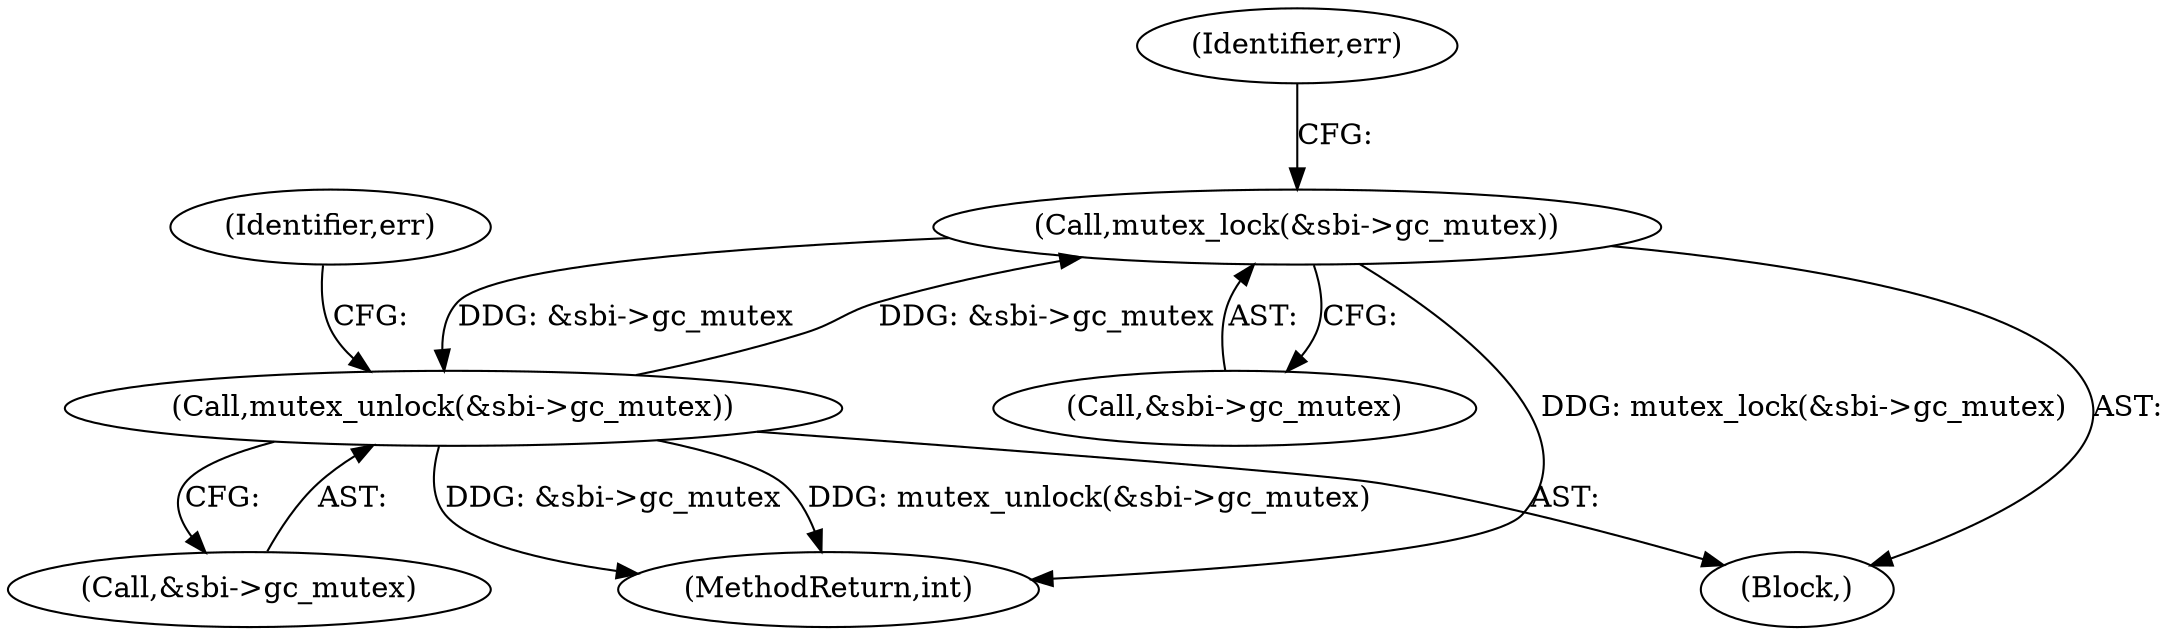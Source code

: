 digraph "0_linux_638164a2718f337ea224b747cf5977ef143166a4@API" {
"1000250" [label="(Call,mutex_lock(&sbi->gc_mutex))"];
"1000261" [label="(Call,mutex_unlock(&sbi->gc_mutex))"];
"1000250" [label="(Call,mutex_lock(&sbi->gc_mutex))"];
"1000256" [label="(Identifier,err)"];
"1000286" [label="(MethodReturn,int)"];
"1000251" [label="(Call,&sbi->gc_mutex)"];
"1000250" [label="(Call,mutex_lock(&sbi->gc_mutex))"];
"1000223" [label="(Block,)"];
"1000261" [label="(Call,mutex_unlock(&sbi->gc_mutex))"];
"1000262" [label="(Call,&sbi->gc_mutex)"];
"1000267" [label="(Identifier,err)"];
"1000250" -> "1000223"  [label="AST: "];
"1000250" -> "1000251"  [label="CFG: "];
"1000251" -> "1000250"  [label="AST: "];
"1000256" -> "1000250"  [label="CFG: "];
"1000250" -> "1000286"  [label="DDG: mutex_lock(&sbi->gc_mutex)"];
"1000261" -> "1000250"  [label="DDG: &sbi->gc_mutex"];
"1000250" -> "1000261"  [label="DDG: &sbi->gc_mutex"];
"1000261" -> "1000223"  [label="AST: "];
"1000261" -> "1000262"  [label="CFG: "];
"1000262" -> "1000261"  [label="AST: "];
"1000267" -> "1000261"  [label="CFG: "];
"1000261" -> "1000286"  [label="DDG: &sbi->gc_mutex"];
"1000261" -> "1000286"  [label="DDG: mutex_unlock(&sbi->gc_mutex)"];
}
